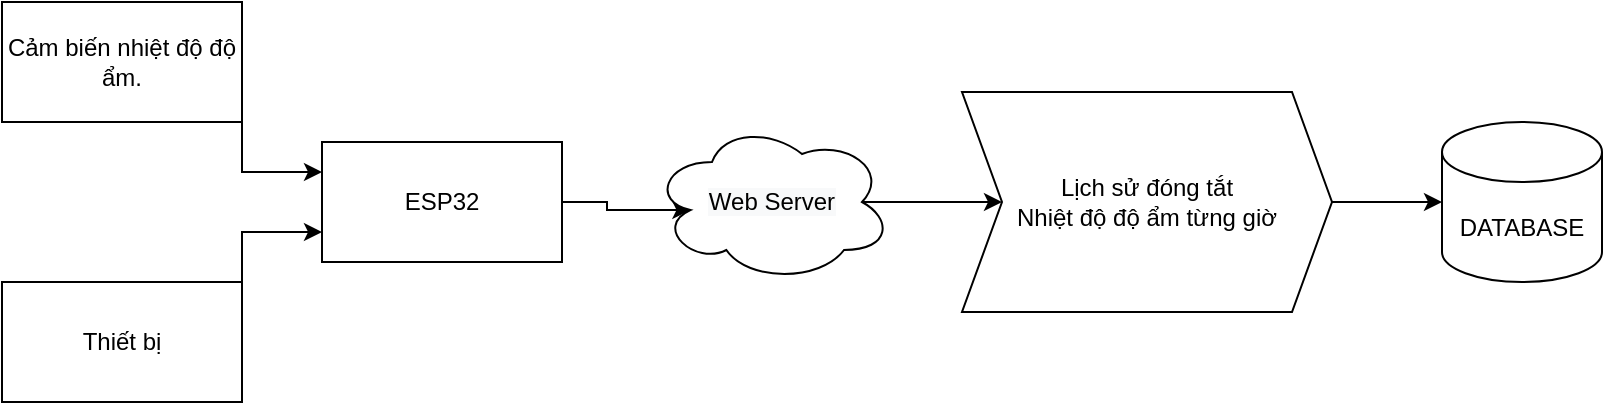 <mxfile version="17.4.0" type="github">
  <diagram id="Zy_1oPk_rdFRKfEBM1oO" name="Page-1">
    <mxGraphModel dx="1021" dy="541" grid="1" gridSize="10" guides="1" tooltips="1" connect="1" arrows="1" fold="1" page="1" pageScale="1" pageWidth="850" pageHeight="1100" math="0" shadow="0">
      <root>
        <mxCell id="0" />
        <mxCell id="1" parent="0" />
        <mxCell id="1MLiI41voiOrj1XIoDfM-19" style="edgeStyle=orthogonalEdgeStyle;rounded=0;orthogonalLoop=1;jettySize=auto;html=1;exitX=1;exitY=0.5;exitDx=0;exitDy=0;entryX=0.16;entryY=0.55;entryDx=0;entryDy=0;entryPerimeter=0;" edge="1" parent="1" source="1MLiI41voiOrj1XIoDfM-2" target="1MLiI41voiOrj1XIoDfM-8">
          <mxGeometry relative="1" as="geometry" />
        </mxCell>
        <mxCell id="1MLiI41voiOrj1XIoDfM-2" value="ESP32" style="rounded=0;whiteSpace=wrap;html=1;" vertex="1" parent="1">
          <mxGeometry x="200" y="450" width="120" height="60" as="geometry" />
        </mxCell>
        <mxCell id="1MLiI41voiOrj1XIoDfM-18" style="edgeStyle=orthogonalEdgeStyle;rounded=0;orthogonalLoop=1;jettySize=auto;html=1;exitX=1;exitY=1;exitDx=0;exitDy=0;entryX=0;entryY=0.25;entryDx=0;entryDy=0;" edge="1" parent="1" source="1MLiI41voiOrj1XIoDfM-4" target="1MLiI41voiOrj1XIoDfM-2">
          <mxGeometry relative="1" as="geometry" />
        </mxCell>
        <mxCell id="1MLiI41voiOrj1XIoDfM-4" value="Cảm biến nhiệt độ độ ẩm." style="rounded=0;whiteSpace=wrap;html=1;" vertex="1" parent="1">
          <mxGeometry x="40" y="380" width="120" height="60" as="geometry" />
        </mxCell>
        <mxCell id="1MLiI41voiOrj1XIoDfM-17" style="edgeStyle=orthogonalEdgeStyle;rounded=0;orthogonalLoop=1;jettySize=auto;html=1;exitX=1;exitY=0;exitDx=0;exitDy=0;entryX=0;entryY=0.75;entryDx=0;entryDy=0;" edge="1" parent="1" source="1MLiI41voiOrj1XIoDfM-6" target="1MLiI41voiOrj1XIoDfM-2">
          <mxGeometry relative="1" as="geometry" />
        </mxCell>
        <mxCell id="1MLiI41voiOrj1XIoDfM-6" value="Thiết bị" style="rounded=0;whiteSpace=wrap;html=1;" vertex="1" parent="1">
          <mxGeometry x="40" y="520" width="120" height="60" as="geometry" />
        </mxCell>
        <mxCell id="1MLiI41voiOrj1XIoDfM-21" style="edgeStyle=orthogonalEdgeStyle;rounded=0;orthogonalLoop=1;jettySize=auto;html=1;exitX=0.875;exitY=0.5;exitDx=0;exitDy=0;exitPerimeter=0;entryX=0;entryY=0.5;entryDx=0;entryDy=0;" edge="1" parent="1" source="1MLiI41voiOrj1XIoDfM-8" target="1MLiI41voiOrj1XIoDfM-11">
          <mxGeometry relative="1" as="geometry" />
        </mxCell>
        <mxCell id="1MLiI41voiOrj1XIoDfM-8" value="&#xa;&#xa;&lt;span style=&quot;color: rgb(0, 0, 0); font-family: helvetica; font-size: 12px; font-style: normal; font-weight: 400; letter-spacing: normal; text-align: center; text-indent: 0px; text-transform: none; word-spacing: 0px; background-color: rgb(248, 249, 250); display: inline; float: none;&quot;&gt;Web Server&lt;/span&gt;&#xa;&#xa;" style="ellipse;shape=cloud;whiteSpace=wrap;html=1;" vertex="1" parent="1">
          <mxGeometry x="365" y="440" width="120" height="80" as="geometry" />
        </mxCell>
        <mxCell id="1MLiI41voiOrj1XIoDfM-10" value="DATABASE" style="shape=cylinder3;whiteSpace=wrap;html=1;boundedLbl=1;backgroundOutline=1;size=15;" vertex="1" parent="1">
          <mxGeometry x="760" y="440" width="80" height="80" as="geometry" />
        </mxCell>
        <mxCell id="1MLiI41voiOrj1XIoDfM-22" style="edgeStyle=orthogonalEdgeStyle;rounded=0;orthogonalLoop=1;jettySize=auto;html=1;exitX=1;exitY=0.5;exitDx=0;exitDy=0;" edge="1" parent="1" source="1MLiI41voiOrj1XIoDfM-11" target="1MLiI41voiOrj1XIoDfM-10">
          <mxGeometry relative="1" as="geometry" />
        </mxCell>
        <mxCell id="1MLiI41voiOrj1XIoDfM-11" value="Lịch sử đóng tắt&lt;br&gt;Nhiệt độ độ ẩm từng giờ" style="shape=step;perimeter=stepPerimeter;whiteSpace=wrap;html=1;fixedSize=1;rotation=0;align=center;" vertex="1" parent="1">
          <mxGeometry x="520" y="425" width="185" height="110" as="geometry" />
        </mxCell>
      </root>
    </mxGraphModel>
  </diagram>
</mxfile>

